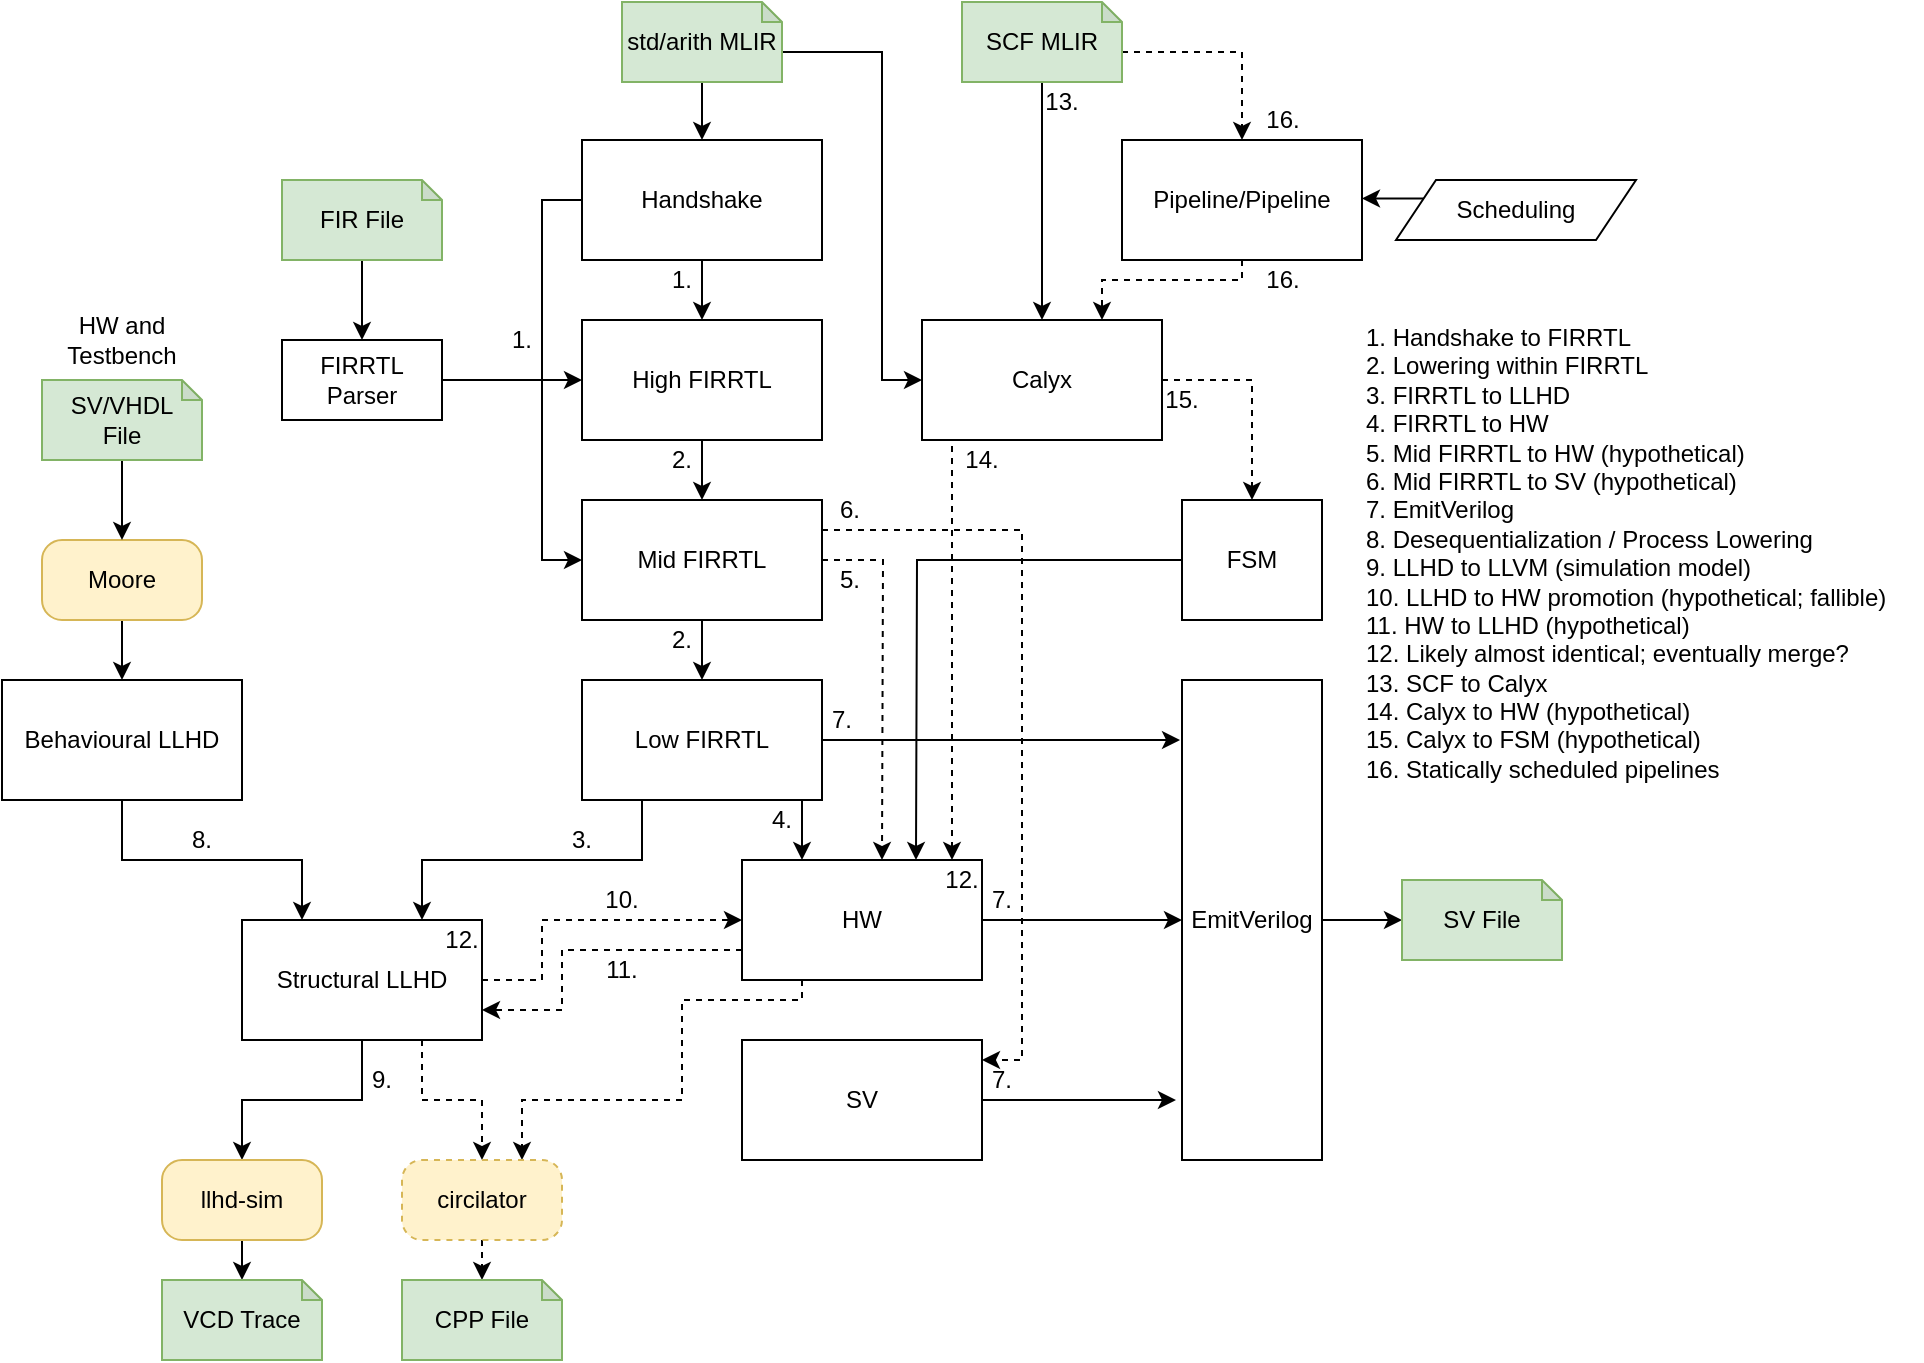 <?xml version="1.0" encoding="UTF-8"?>
<mxfile version="15.5.9" type="google">
  <diagram id="YOK3TWhEYF_7GvOfBR0P">
    <mxGraphModel dx="1582" dy="1141" grid="1" gridSize="10" guides="1" tooltips="1" connect="1" arrows="1" fold="1" page="0" pageScale="1" pageWidth="850" pageHeight="1100" math="0" shadow="0">
      <root>
        <mxCell id="0" />
        <mxCell id="1" parent="0" />
        <mxCell id="2" style="edgeStyle=orthogonalEdgeStyle;rounded=0;orthogonalLoop=1;jettySize=auto;html=1;exitX=0.5;exitY=1;exitDx=0;exitDy=0;entryX=0.5;entryY=0;entryDx=0;entryDy=0;" edge="1" source="3" target="7" parent="1">
          <mxGeometry relative="1" as="geometry" />
        </mxCell>
        <mxCell id="3" value="High FIRRTL" style="rounded=0;whiteSpace=wrap;html=1;" vertex="1" parent="1">
          <mxGeometry x="150" y="130" width="120" height="60" as="geometry" />
        </mxCell>
        <mxCell id="4" style="edgeStyle=orthogonalEdgeStyle;rounded=0;orthogonalLoop=1;jettySize=auto;html=1;exitX=0.5;exitY=1;exitDx=0;exitDy=0;entryX=0.5;entryY=0;entryDx=0;entryDy=0;" edge="1" source="7" target="11" parent="1">
          <mxGeometry relative="1" as="geometry" />
        </mxCell>
        <mxCell id="5" style="edgeStyle=orthogonalEdgeStyle;rounded=0;orthogonalLoop=1;jettySize=auto;html=1;exitX=1;exitY=0.5;exitDx=0;exitDy=0;dashed=1;" edge="1" source="7" parent="1">
          <mxGeometry relative="1" as="geometry">
            <mxPoint x="300" y="400" as="targetPoint" />
          </mxGeometry>
        </mxCell>
        <mxCell id="6" style="edgeStyle=orthogonalEdgeStyle;rounded=0;orthogonalLoop=1;jettySize=auto;html=1;exitX=1;exitY=0.25;exitDx=0;exitDy=0;entryX=0;entryY=0;entryDx=0;entryDy=0;dashed=1;" edge="1" source="7" target="38" parent="1">
          <mxGeometry relative="1" as="geometry">
            <Array as="points">
              <mxPoint x="370" y="235" />
              <mxPoint x="370" y="500" />
            </Array>
          </mxGeometry>
        </mxCell>
        <mxCell id="7" value="Mid FIRRTL" style="rounded=0;whiteSpace=wrap;html=1;" vertex="1" parent="1">
          <mxGeometry x="150" y="220" width="120" height="60" as="geometry" />
        </mxCell>
        <mxCell id="8" style="edgeStyle=orthogonalEdgeStyle;rounded=0;orthogonalLoop=1;jettySize=auto;html=1;exitX=0.25;exitY=1;exitDx=0;exitDy=0;entryX=0.75;entryY=0;entryDx=0;entryDy=0;" edge="1" source="11" target="15" parent="1">
          <mxGeometry relative="1" as="geometry" />
        </mxCell>
        <mxCell id="9" style="edgeStyle=orthogonalEdgeStyle;rounded=0;orthogonalLoop=1;jettySize=auto;html=1;exitX=0.75;exitY=1;exitDx=0;exitDy=0;entryX=0.25;entryY=0;entryDx=0;entryDy=0;" edge="1" source="11" target="19" parent="1">
          <mxGeometry relative="1" as="geometry" />
        </mxCell>
        <mxCell id="10" style="edgeStyle=orthogonalEdgeStyle;rounded=0;orthogonalLoop=1;jettySize=auto;html=1;exitX=1;exitY=0.5;exitDx=0;exitDy=0;entryX=-0.014;entryY=0.125;entryDx=0;entryDy=0;entryPerimeter=0;" edge="1" source="11" target="23" parent="1">
          <mxGeometry relative="1" as="geometry" />
        </mxCell>
        <mxCell id="11" value="Low FIRRTL" style="rounded=0;whiteSpace=wrap;html=1;" vertex="1" parent="1">
          <mxGeometry x="150" y="310" width="120" height="60" as="geometry" />
        </mxCell>
        <mxCell id="12" style="edgeStyle=orthogonalEdgeStyle;rounded=0;orthogonalLoop=1;jettySize=auto;html=1;exitX=0.5;exitY=1;exitDx=0;exitDy=0;entryX=0.5;entryY=0;entryDx=0;entryDy=0;" edge="1" source="15" target="41" parent="1">
          <mxGeometry relative="1" as="geometry" />
        </mxCell>
        <mxCell id="13" style="edgeStyle=orthogonalEdgeStyle;rounded=0;orthogonalLoop=1;jettySize=auto;html=1;exitX=1;exitY=0.5;exitDx=0;exitDy=0;entryX=0;entryY=0.5;entryDx=0;entryDy=0;fontColor=#B3B3B3;dashed=1;" edge="1" source="15" target="19" parent="1">
          <mxGeometry relative="1" as="geometry">
            <Array as="points">
              <mxPoint x="130" y="460" />
              <mxPoint x="130" y="430" />
            </Array>
          </mxGeometry>
        </mxCell>
        <mxCell id="14" style="edgeStyle=orthogonalEdgeStyle;rounded=0;orthogonalLoop=1;jettySize=auto;html=1;exitX=0.75;exitY=1;exitDx=0;exitDy=0;entryX=0.5;entryY=0;entryDx=0;entryDy=0;dashed=1;fontColor=#B3B3B3;" edge="1" source="15" target="61" parent="1">
          <mxGeometry relative="1" as="geometry" />
        </mxCell>
        <mxCell id="15" value="Structural LLHD" style="rounded=0;whiteSpace=wrap;html=1;" vertex="1" parent="1">
          <mxGeometry x="-20" y="430" width="120" height="60" as="geometry" />
        </mxCell>
        <mxCell id="16" style="edgeStyle=orthogonalEdgeStyle;rounded=0;orthogonalLoop=1;jettySize=auto;html=1;exitX=1;exitY=0.5;exitDx=0;exitDy=0;entryX=0;entryY=0.5;entryDx=0;entryDy=0;" edge="1" source="19" target="23" parent="1">
          <mxGeometry relative="1" as="geometry" />
        </mxCell>
        <mxCell id="17" style="edgeStyle=orthogonalEdgeStyle;rounded=0;orthogonalLoop=1;jettySize=auto;html=1;exitX=0;exitY=0.75;exitDx=0;exitDy=0;entryX=1;entryY=0.75;entryDx=0;entryDy=0;fontColor=#B3B3B3;dashed=1;" edge="1" source="19" target="15" parent="1">
          <mxGeometry relative="1" as="geometry">
            <Array as="points">
              <mxPoint x="140" y="445" />
              <mxPoint x="140" y="475" />
            </Array>
          </mxGeometry>
        </mxCell>
        <mxCell id="18" style="edgeStyle=orthogonalEdgeStyle;rounded=0;orthogonalLoop=1;jettySize=auto;html=1;exitX=0.25;exitY=1;exitDx=0;exitDy=0;entryX=0.75;entryY=0;entryDx=0;entryDy=0;dashed=1;fontColor=#B3B3B3;" edge="1" source="19" target="61" parent="1">
          <mxGeometry relative="1" as="geometry">
            <Array as="points">
              <mxPoint x="260" y="470" />
              <mxPoint x="200" y="470" />
              <mxPoint x="200" y="520" />
              <mxPoint x="120" y="520" />
            </Array>
          </mxGeometry>
        </mxCell>
        <mxCell id="19" value="HW" style="rounded=0;whiteSpace=wrap;html=1;" vertex="1" parent="1">
          <mxGeometry x="230" y="400" width="120" height="60" as="geometry" />
        </mxCell>
        <mxCell id="20" style="edgeStyle=orthogonalEdgeStyle;rounded=0;orthogonalLoop=1;jettySize=auto;html=1;exitX=1;exitY=0.5;exitDx=0;exitDy=0;entryX=-0.043;entryY=0.875;entryDx=0;entryDy=0;entryPerimeter=0;" edge="1" source="21" target="23" parent="1">
          <mxGeometry relative="1" as="geometry" />
        </mxCell>
        <mxCell id="21" value="SV" style="rounded=0;whiteSpace=wrap;html=1;" vertex="1" parent="1">
          <mxGeometry x="230" y="490" width="120" height="60" as="geometry" />
        </mxCell>
        <mxCell id="22" style="edgeStyle=orthogonalEdgeStyle;rounded=0;orthogonalLoop=1;jettySize=auto;html=1;exitX=1;exitY=0.5;exitDx=0;exitDy=0;entryX=0;entryY=0.5;entryDx=0;entryDy=0;entryPerimeter=0;" edge="1" source="23" target="39" parent="1">
          <mxGeometry relative="1" as="geometry" />
        </mxCell>
        <mxCell id="23" value="EmitVerilog" style="rounded=0;whiteSpace=wrap;html=1;" vertex="1" parent="1">
          <mxGeometry x="450" y="310" width="70" height="240" as="geometry" />
        </mxCell>
        <mxCell id="24" style="edgeStyle=orthogonalEdgeStyle;rounded=0;orthogonalLoop=1;jettySize=auto;html=1;exitX=0.5;exitY=1;exitDx=0;exitDy=0;entryX=0.5;entryY=0;entryDx=0;entryDy=0;" edge="1" source="26" target="3" parent="1">
          <mxGeometry relative="1" as="geometry" />
        </mxCell>
        <mxCell id="25" style="edgeStyle=orthogonalEdgeStyle;rounded=0;orthogonalLoop=1;jettySize=auto;html=1;exitX=0;exitY=0.5;exitDx=0;exitDy=0;entryX=0;entryY=0.5;entryDx=0;entryDy=0;" edge="1" source="26" target="7" parent="1">
          <mxGeometry relative="1" as="geometry" />
        </mxCell>
        <mxCell id="26" value="Handshake" style="rounded=0;whiteSpace=wrap;html=1;" vertex="1" parent="1">
          <mxGeometry x="150" y="40" width="120" height="60" as="geometry" />
        </mxCell>
        <mxCell id="27" value="1." style="text;html=1;strokeColor=none;fillColor=none;align=center;verticalAlign=middle;whiteSpace=wrap;rounded=0;" vertex="1" parent="1">
          <mxGeometry x="190" y="100" width="20" height="20" as="geometry" />
        </mxCell>
        <mxCell id="28" value="1." style="text;html=1;strokeColor=none;fillColor=none;align=center;verticalAlign=middle;whiteSpace=wrap;rounded=0;" vertex="1" parent="1">
          <mxGeometry x="110" y="130" width="20" height="20" as="geometry" />
        </mxCell>
        <mxCell id="29" value="2." style="text;html=1;strokeColor=none;fillColor=none;align=center;verticalAlign=middle;whiteSpace=wrap;rounded=0;" vertex="1" parent="1">
          <mxGeometry x="190" y="190" width="20" height="20" as="geometry" />
        </mxCell>
        <mxCell id="30" value="2." style="text;html=1;strokeColor=none;fillColor=none;align=center;verticalAlign=middle;whiteSpace=wrap;rounded=0;" vertex="1" parent="1">
          <mxGeometry x="190" y="280" width="20" height="20" as="geometry" />
        </mxCell>
        <mxCell id="31" value="1. Handshake to FIRRTL&lt;br&gt;2. Lowering within FIRRTL&lt;br&gt;3. FIRRTL to LLHD&lt;br&gt;4. FIRRTL to HW&lt;br&gt;5. Mid FIRRTL to HW (hypothetical)&lt;br&gt;6. Mid FIRRTL to SV (hypothetical)&lt;br&gt;7. EmitVerilog&lt;br&gt;8. Desequentialization / Process Lowering&lt;br&gt;9. LLHD to LLVM (simulation model)&lt;br&gt;10. LLHD to HW promotion (hypothetical; fallible)&lt;br&gt;11. HW to LLHD (hypothetical)&lt;br&gt;12. Likely almost identical; eventually merge?&lt;br&gt;13. SCF to Calyx&lt;br&gt;14. Calyx to HW (hypothetical)&lt;br&gt;15. Calyx to FSM (hypothetical)&lt;br&gt;16. Statically scheduled pipelines" style="text;html=1;strokeColor=none;fillColor=none;align=left;verticalAlign=top;whiteSpace=wrap;rounded=0;" vertex="1" parent="1">
          <mxGeometry x="540" y="125" width="280" height="245" as="geometry" />
        </mxCell>
        <mxCell id="32" value="3." style="text;html=1;strokeColor=none;fillColor=none;align=center;verticalAlign=middle;whiteSpace=wrap;rounded=0;" vertex="1" parent="1">
          <mxGeometry x="140" y="380" width="20" height="20" as="geometry" />
        </mxCell>
        <mxCell id="33" value="4." style="text;html=1;strokeColor=none;fillColor=none;align=center;verticalAlign=middle;whiteSpace=wrap;rounded=0;" vertex="1" parent="1">
          <mxGeometry x="240" y="370" width="20" height="20" as="geometry" />
        </mxCell>
        <mxCell id="34" value="5." style="text;html=1;strokeColor=none;fillColor=none;align=center;verticalAlign=middle;whiteSpace=wrap;rounded=0;" vertex="1" parent="1">
          <mxGeometry x="274" y="250" width="20" height="20" as="geometry" />
        </mxCell>
        <mxCell id="35" value="6." style="text;html=1;strokeColor=none;fillColor=none;align=center;verticalAlign=middle;whiteSpace=wrap;rounded=0;" vertex="1" parent="1">
          <mxGeometry x="274" y="215" width="20" height="20" as="geometry" />
        </mxCell>
        <mxCell id="36" value="7." style="text;html=1;strokeColor=none;fillColor=none;align=center;verticalAlign=middle;whiteSpace=wrap;rounded=0;" vertex="1" parent="1">
          <mxGeometry x="270" y="320" width="20" height="20" as="geometry" />
        </mxCell>
        <mxCell id="37" value="7." style="text;html=1;strokeColor=none;fillColor=none;align=center;verticalAlign=middle;whiteSpace=wrap;rounded=0;" vertex="1" parent="1">
          <mxGeometry x="350" y="410" width="20" height="20" as="geometry" />
        </mxCell>
        <mxCell id="38" value="7." style="text;html=1;strokeColor=none;fillColor=none;align=center;verticalAlign=middle;whiteSpace=wrap;rounded=0;" vertex="1" parent="1">
          <mxGeometry x="350" y="500" width="20" height="20" as="geometry" />
        </mxCell>
        <mxCell id="39" value="SV File" style="shape=note;whiteSpace=wrap;html=1;backgroundOutline=1;darkOpacity=0.05;size=10;fillColor=#d5e8d4;strokeColor=#82b366;" vertex="1" parent="1">
          <mxGeometry x="560" y="410" width="80" height="40" as="geometry" />
        </mxCell>
        <mxCell id="40" style="edgeStyle=orthogonalEdgeStyle;rounded=0;orthogonalLoop=1;jettySize=auto;html=1;exitX=0.5;exitY=1;exitDx=0;exitDy=0;entryX=0.5;entryY=0;entryDx=0;entryDy=0;entryPerimeter=0;" edge="1" source="41" target="42" parent="1">
          <mxGeometry relative="1" as="geometry" />
        </mxCell>
        <mxCell id="41" value="llhd-sim" style="rounded=1;whiteSpace=wrap;html=1;absoluteArcSize=1;arcSize=20;fillColor=#fff2cc;strokeColor=#d6b656;" vertex="1" parent="1">
          <mxGeometry x="-60" y="550" width="80" height="40" as="geometry" />
        </mxCell>
        <mxCell id="42" value="VCD Trace" style="shape=note;whiteSpace=wrap;html=1;backgroundOutline=1;darkOpacity=0.05;size=10;fillColor=#d5e8d4;strokeColor=#82b366;" vertex="1" parent="1">
          <mxGeometry x="-60" y="610" width="80" height="40" as="geometry" />
        </mxCell>
        <mxCell id="43" style="edgeStyle=orthogonalEdgeStyle;rounded=0;orthogonalLoop=1;jettySize=auto;html=1;exitX=0.5;exitY=1;exitDx=0;exitDy=0;entryX=0.5;entryY=0;entryDx=0;entryDy=0;" edge="1" source="44" target="46" parent="1">
          <mxGeometry relative="1" as="geometry" />
        </mxCell>
        <mxCell id="44" value="Moore" style="rounded=1;whiteSpace=wrap;html=1;absoluteArcSize=1;arcSize=20;fillColor=#fff2cc;strokeColor=#d6b656;" vertex="1" parent="1">
          <mxGeometry x="-120" y="240" width="80" height="40" as="geometry" />
        </mxCell>
        <mxCell id="45" style="edgeStyle=orthogonalEdgeStyle;rounded=0;orthogonalLoop=1;jettySize=auto;html=1;exitX=0.5;exitY=1;exitDx=0;exitDy=0;entryX=0.25;entryY=0;entryDx=0;entryDy=0;" edge="1" source="46" target="15" parent="1">
          <mxGeometry relative="1" as="geometry" />
        </mxCell>
        <mxCell id="46" value="Behavioural LLHD" style="rounded=0;whiteSpace=wrap;html=1;" vertex="1" parent="1">
          <mxGeometry x="-140" y="310" width="120" height="60" as="geometry" />
        </mxCell>
        <mxCell id="47" style="edgeStyle=orthogonalEdgeStyle;rounded=0;orthogonalLoop=1;jettySize=auto;html=1;exitX=0.5;exitY=1;exitDx=0;exitDy=0;exitPerimeter=0;entryX=0.5;entryY=0;entryDx=0;entryDy=0;" edge="1" source="48" target="44" parent="1">
          <mxGeometry relative="1" as="geometry" />
        </mxCell>
        <mxCell id="48" value="SV/VHDL&lt;br&gt;File" style="shape=note;whiteSpace=wrap;html=1;backgroundOutline=1;darkOpacity=0.05;size=10;fillColor=#d5e8d4;strokeColor=#82b366;" vertex="1" parent="1">
          <mxGeometry x="-120" y="160" width="80" height="40" as="geometry" />
        </mxCell>
        <mxCell id="49" style="edgeStyle=orthogonalEdgeStyle;rounded=0;orthogonalLoop=1;jettySize=auto;html=1;exitX=0.5;exitY=1;exitDx=0;exitDy=0;exitPerimeter=0;entryX=0.5;entryY=0;entryDx=0;entryDy=0;" edge="1" source="50" target="52" parent="1">
          <mxGeometry relative="1" as="geometry" />
        </mxCell>
        <mxCell id="50" value="FIR File" style="shape=note;whiteSpace=wrap;html=1;backgroundOutline=1;darkOpacity=0.05;size=10;fillColor=#d5e8d4;strokeColor=#82b366;" vertex="1" parent="1">
          <mxGeometry y="60" width="80" height="40" as="geometry" />
        </mxCell>
        <mxCell id="51" style="edgeStyle=orthogonalEdgeStyle;rounded=0;orthogonalLoop=1;jettySize=auto;html=1;exitX=1;exitY=0.5;exitDx=0;exitDy=0;entryX=0;entryY=0.5;entryDx=0;entryDy=0;" edge="1" source="52" target="3" parent="1">
          <mxGeometry relative="1" as="geometry" />
        </mxCell>
        <mxCell id="52" value="FIRRTL Parser" style="rounded=0;whiteSpace=wrap;html=1;" vertex="1" parent="1">
          <mxGeometry y="140" width="80" height="40" as="geometry" />
        </mxCell>
        <mxCell id="53" value="8." style="text;html=1;strokeColor=none;fillColor=none;align=center;verticalAlign=middle;whiteSpace=wrap;rounded=0;" vertex="1" parent="1">
          <mxGeometry x="-50" y="380" width="20" height="20" as="geometry" />
        </mxCell>
        <mxCell id="54" value="HW and Testbench" style="text;html=1;strokeColor=none;fillColor=none;align=center;verticalAlign=middle;whiteSpace=wrap;rounded=0;" vertex="1" parent="1">
          <mxGeometry x="-110" y="125" width="60" height="30" as="geometry" />
        </mxCell>
        <mxCell id="55" value="9." style="text;html=1;strokeColor=none;fillColor=none;align=center;verticalAlign=middle;whiteSpace=wrap;rounded=0;" vertex="1" parent="1">
          <mxGeometry x="40" y="500" width="20" height="20" as="geometry" />
        </mxCell>
        <mxCell id="56" value="10." style="text;html=1;strokeColor=none;fillColor=none;align=center;verticalAlign=middle;whiteSpace=wrap;rounded=0;" vertex="1" parent="1">
          <mxGeometry x="160" y="410" width="20" height="20" as="geometry" />
        </mxCell>
        <mxCell id="57" value="11." style="text;html=1;strokeColor=none;fillColor=none;align=center;verticalAlign=middle;whiteSpace=wrap;rounded=0;" vertex="1" parent="1">
          <mxGeometry x="160" y="445" width="20" height="20" as="geometry" />
        </mxCell>
        <mxCell id="58" value="12." style="text;html=1;strokeColor=none;fillColor=none;align=center;verticalAlign=middle;whiteSpace=wrap;rounded=0;" vertex="1" parent="1">
          <mxGeometry x="80" y="430" width="20" height="20" as="geometry" />
        </mxCell>
        <mxCell id="59" value="12." style="text;html=1;strokeColor=none;fillColor=none;align=center;verticalAlign=middle;whiteSpace=wrap;rounded=0;" vertex="1" parent="1">
          <mxGeometry x="330" y="400" width="20" height="20" as="geometry" />
        </mxCell>
        <mxCell id="60" style="edgeStyle=orthogonalEdgeStyle;rounded=0;orthogonalLoop=1;jettySize=auto;html=1;exitX=0.5;exitY=1;exitDx=0;exitDy=0;entryX=0.5;entryY=0;entryDx=0;entryDy=0;entryPerimeter=0;dashed=1;fontColor=#B3B3B3;" edge="1" source="61" target="62" parent="1">
          <mxGeometry relative="1" as="geometry" />
        </mxCell>
        <mxCell id="61" value="circilator" style="rounded=1;whiteSpace=wrap;html=1;absoluteArcSize=1;arcSize=20;fillColor=#fff2cc;strokeColor=#d6b656;dashed=1;" vertex="1" parent="1">
          <mxGeometry x="60" y="550" width="80" height="40" as="geometry" />
        </mxCell>
        <mxCell id="62" value="CPP File" style="shape=note;whiteSpace=wrap;html=1;backgroundOutline=1;darkOpacity=0.05;size=10;fillColor=#d5e8d4;strokeColor=#82b366;" vertex="1" parent="1">
          <mxGeometry x="60" y="610" width="80" height="40" as="geometry" />
        </mxCell>
        <mxCell id="63" style="edgeStyle=orthogonalEdgeStyle;rounded=0;orthogonalLoop=1;jettySize=auto;html=1;exitX=0.75;exitY=1;exitDx=0;exitDy=0;entryX=0.25;entryY=0;entryDx=0;entryDy=0;dashed=1;" edge="1" source="65" target="59" parent="1">
          <mxGeometry relative="1" as="geometry">
            <Array as="points">
              <mxPoint x="335" y="190" />
            </Array>
          </mxGeometry>
        </mxCell>
        <mxCell id="64" style="edgeStyle=orthogonalEdgeStyle;rounded=0;orthogonalLoop=1;jettySize=auto;html=1;exitX=1;exitY=0.5;exitDx=0;exitDy=0;entryX=0.5;entryY=0;entryDx=0;entryDy=0;dashed=1;" edge="1" source="65" target="73" parent="1">
          <mxGeometry relative="1" as="geometry" />
        </mxCell>
        <mxCell id="65" value="Calyx" style="rounded=0;whiteSpace=wrap;html=1;" vertex="1" parent="1">
          <mxGeometry x="320" y="130" width="120" height="60" as="geometry" />
        </mxCell>
        <mxCell id="66" style="edgeStyle=orthogonalEdgeStyle;rounded=0;orthogonalLoop=1;jettySize=auto;html=1;exitX=0.5;exitY=1;exitDx=0;exitDy=0;exitPerimeter=0;entryX=0.5;entryY=0;entryDx=0;entryDy=0;" edge="1" source="68" target="26" parent="1">
          <mxGeometry relative="1" as="geometry" />
        </mxCell>
        <mxCell id="67" style="edgeStyle=orthogonalEdgeStyle;rounded=0;orthogonalLoop=1;jettySize=auto;html=1;exitX=0;exitY=0;exitDx=80;exitDy=25;exitPerimeter=0;entryX=0;entryY=0.5;entryDx=0;entryDy=0;" edge="1" source="68" target="65" parent="1">
          <mxGeometry relative="1" as="geometry">
            <Array as="points">
              <mxPoint x="300" y="-4" />
              <mxPoint x="300" y="160" />
            </Array>
          </mxGeometry>
        </mxCell>
        <mxCell id="68" value="std/arith MLIR" style="shape=note;whiteSpace=wrap;html=1;backgroundOutline=1;darkOpacity=0.05;size=10;fillColor=#d5e8d4;strokeColor=#82b366;" vertex="1" parent="1">
          <mxGeometry x="170" y="-29" width="80" height="40" as="geometry" />
        </mxCell>
        <mxCell id="69" style="edgeStyle=orthogonalEdgeStyle;rounded=0;orthogonalLoop=1;jettySize=auto;html=1;exitX=0.5;exitY=1;exitDx=0;exitDy=0;exitPerimeter=0;entryX=0.5;entryY=0;entryDx=0;entryDy=0;" edge="1" source="71" target="65" parent="1">
          <mxGeometry relative="1" as="geometry" />
        </mxCell>
        <mxCell id="70" style="edgeStyle=orthogonalEdgeStyle;rounded=0;orthogonalLoop=1;jettySize=auto;html=1;exitX=0;exitY=0;exitDx=80;exitDy=25;exitPerimeter=0;entryX=0.5;entryY=0;entryDx=0;entryDy=0;dashed=1;" edge="1" source="71" target="78" parent="1">
          <mxGeometry relative="1" as="geometry" />
        </mxCell>
        <mxCell id="71" value="SCF MLIR" style="shape=note;whiteSpace=wrap;html=1;backgroundOutline=1;darkOpacity=0.05;size=10;fillColor=#d5e8d4;strokeColor=#82b366;" vertex="1" parent="1">
          <mxGeometry x="340" y="-29" width="80" height="40" as="geometry" />
        </mxCell>
        <mxCell id="72" style="edgeStyle=orthogonalEdgeStyle;rounded=0;orthogonalLoop=1;jettySize=auto;html=1;exitX=0;exitY=0.5;exitDx=0;exitDy=0;" edge="1" source="73" parent="1">
          <mxGeometry relative="1" as="geometry">
            <mxPoint x="317" y="400" as="targetPoint" />
          </mxGeometry>
        </mxCell>
        <mxCell id="73" value="FSM" style="rounded=0;whiteSpace=wrap;html=1;" vertex="1" parent="1">
          <mxGeometry x="450" y="220" width="70" height="60" as="geometry" />
        </mxCell>
        <mxCell id="74" value="13." style="text;html=1;strokeColor=none;fillColor=none;align=center;verticalAlign=middle;whiteSpace=wrap;rounded=0;" vertex="1" parent="1">
          <mxGeometry x="380" y="11" width="20" height="20" as="geometry" />
        </mxCell>
        <mxCell id="75" value="14." style="text;html=1;strokeColor=none;fillColor=none;align=center;verticalAlign=middle;whiteSpace=wrap;rounded=0;" vertex="1" parent="1">
          <mxGeometry x="340" y="190" width="20" height="20" as="geometry" />
        </mxCell>
        <mxCell id="76" value="15." style="text;html=1;strokeColor=none;fillColor=none;align=center;verticalAlign=middle;whiteSpace=wrap;rounded=0;" vertex="1" parent="1">
          <mxGeometry x="440" y="160" width="20" height="20" as="geometry" />
        </mxCell>
        <mxCell id="77" style="edgeStyle=orthogonalEdgeStyle;rounded=0;orthogonalLoop=1;jettySize=auto;html=1;exitX=0.5;exitY=1;exitDx=0;exitDy=0;entryX=0.75;entryY=0;entryDx=0;entryDy=0;dashed=1;" edge="1" source="78" target="65" parent="1">
          <mxGeometry relative="1" as="geometry">
            <Array as="points">
              <mxPoint x="480" y="110" />
              <mxPoint x="410" y="110" />
            </Array>
          </mxGeometry>
        </mxCell>
        <mxCell id="78" value="Pipeline/Pipeline" style="rounded=0;whiteSpace=wrap;html=1;" vertex="1" parent="1">
          <mxGeometry x="420" y="40" width="120" height="60" as="geometry" />
        </mxCell>
        <mxCell id="79" style="edgeStyle=orthogonalEdgeStyle;rounded=0;orthogonalLoop=1;jettySize=auto;html=1;exitX=0;exitY=0.25;exitDx=0;exitDy=0;entryX=1;entryY=0.5;entryDx=0;entryDy=0;" edge="1" source="80" target="78" parent="1">
          <mxGeometry relative="1" as="geometry" />
        </mxCell>
        <mxCell id="80" value="Scheduling" style="shape=parallelogram;perimeter=parallelogramPerimeter;whiteSpace=wrap;html=1;fixedSize=1;" vertex="1" parent="1">
          <mxGeometry x="557" y="60" width="120" height="30" as="geometry" />
        </mxCell>
        <mxCell id="81" value="16." style="text;html=1;align=center;verticalAlign=middle;resizable=0;points=[];autosize=1;strokeColor=none;fillColor=none;" vertex="1" parent="1">
          <mxGeometry x="485" y="100" width="30" height="20" as="geometry" />
        </mxCell>
        <mxCell id="82" value="16." style="text;html=1;align=center;verticalAlign=middle;resizable=0;points=[];autosize=1;strokeColor=none;fillColor=none;" vertex="1" parent="1">
          <mxGeometry x="485" y="20" width="30" height="20" as="geometry" />
        </mxCell>
      </root>
    </mxGraphModel>
  </diagram>
</mxfile>
